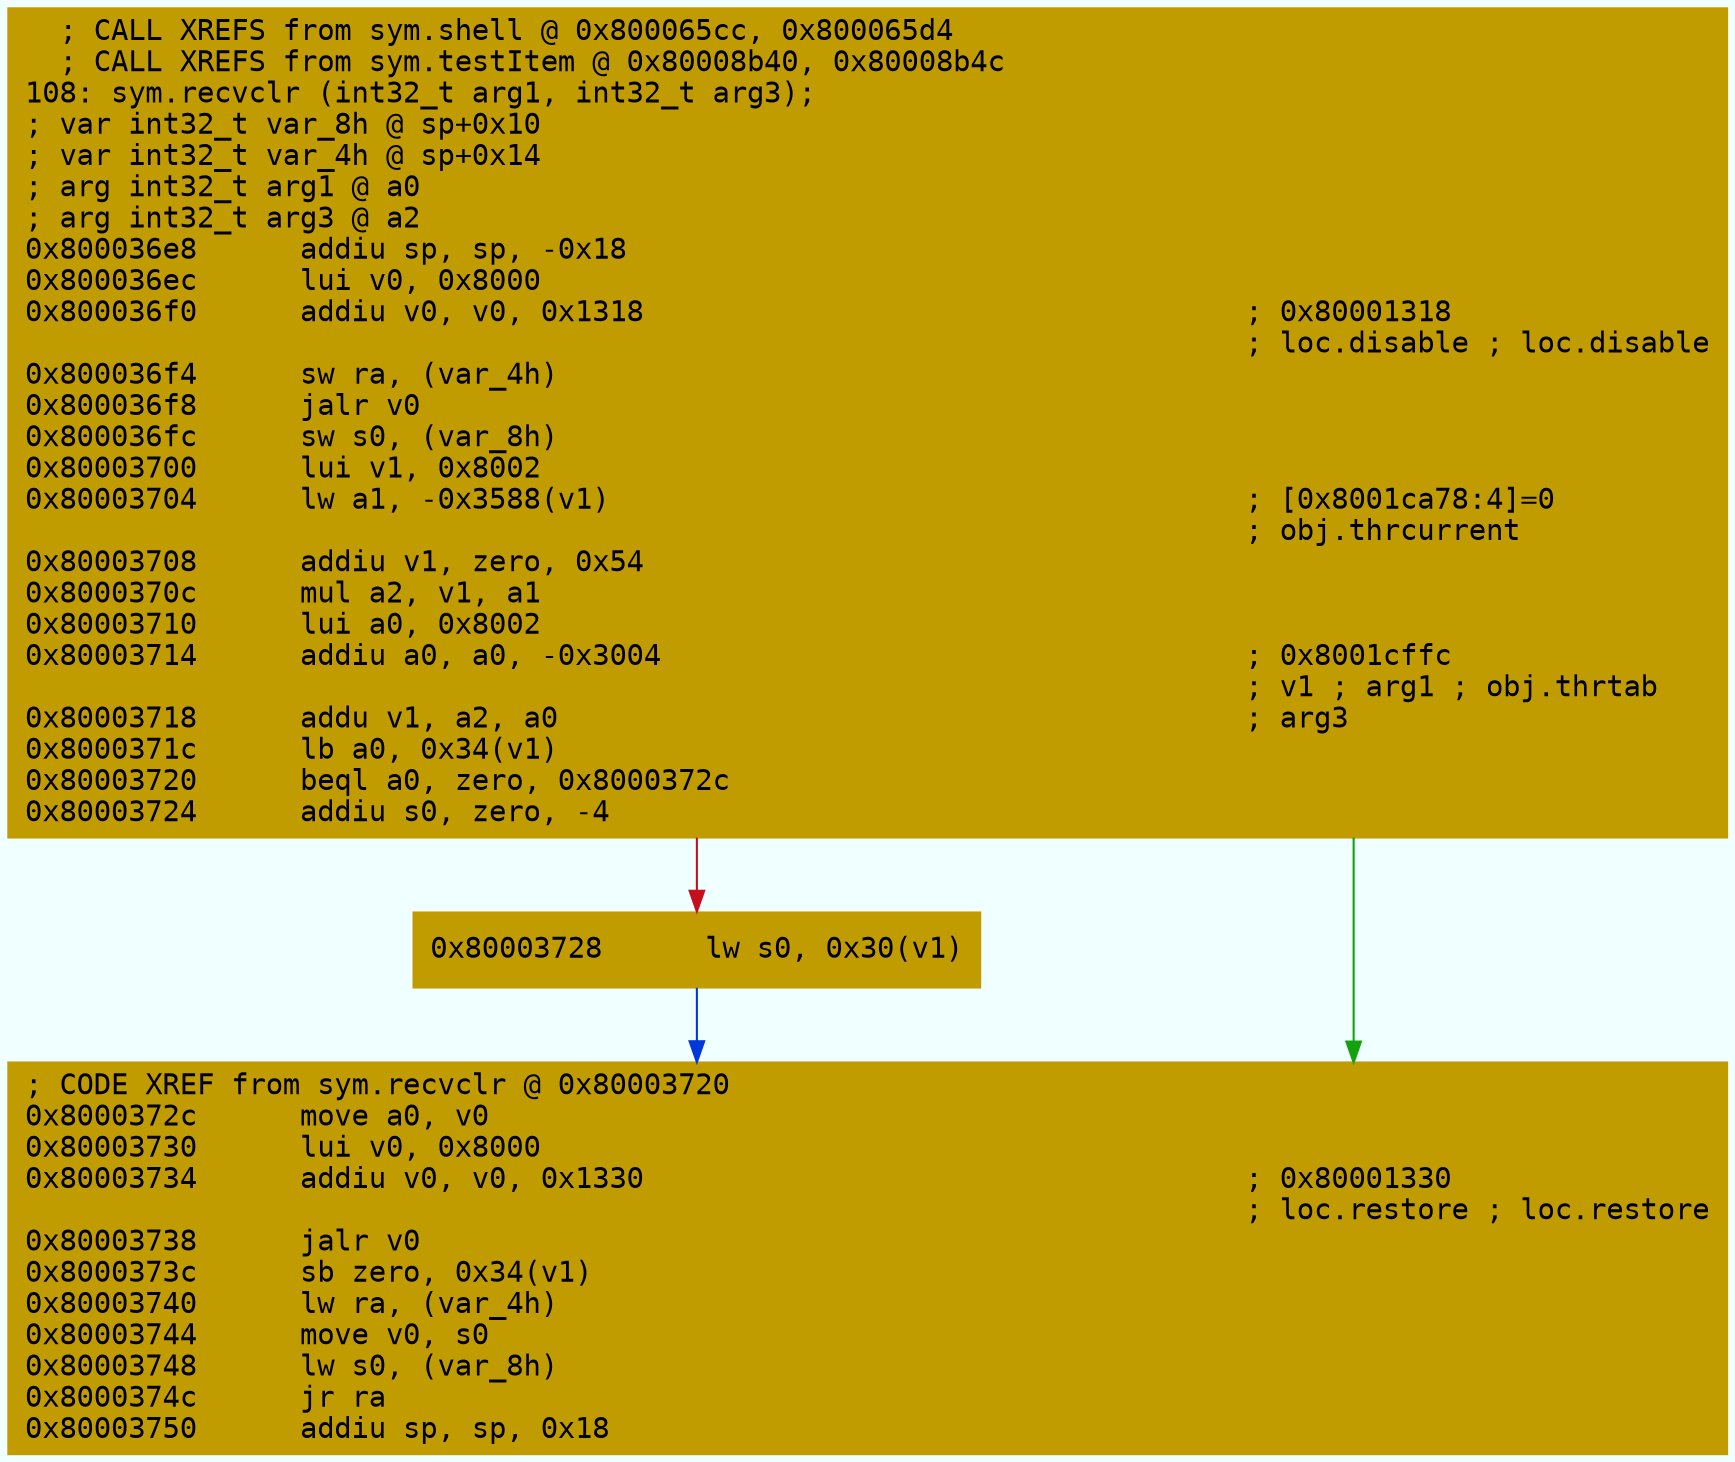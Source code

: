 digraph code {
	graph [bgcolor=azure fontsize=8 fontname="Courier" splines="ortho"];
	node [fillcolor=gray style=filled shape=box];
	edge [arrowhead="normal"];
	"0x800036e8" [URL="sym.recvclr/0x800036e8", fillcolor="#c19c00",color="#c19c00", fontname="Courier",label="  ; CALL XREFS from sym.shell @ 0x800065cc, 0x800065d4\l  ; CALL XREFS from sym.testItem @ 0x80008b40, 0x80008b4c\l108: sym.recvclr (int32_t arg1, int32_t arg3);\l; var int32_t var_8h @ sp+0x10\l; var int32_t var_4h @ sp+0x14\l; arg int32_t arg1 @ a0\l; arg int32_t arg3 @ a2\l0x800036e8      addiu sp, sp, -0x18\l0x800036ec      lui v0, 0x8000\l0x800036f0      addiu v0, v0, 0x1318                                   ; 0x80001318\l                                                                       ; loc.disable ; loc.disable\l0x800036f4      sw ra, (var_4h)\l0x800036f8      jalr v0\l0x800036fc      sw s0, (var_8h)\l0x80003700      lui v1, 0x8002\l0x80003704      lw a1, -0x3588(v1)                                     ; [0x8001ca78:4]=0\l                                                                       ; obj.thrcurrent\l0x80003708      addiu v1, zero, 0x54\l0x8000370c      mul a2, v1, a1\l0x80003710      lui a0, 0x8002\l0x80003714      addiu a0, a0, -0x3004                                  ; 0x8001cffc\l                                                                       ; v1 ; arg1 ; obj.thrtab\l0x80003718      addu v1, a2, a0                                        ; arg3\l0x8000371c      lb a0, 0x34(v1)\l0x80003720      beql a0, zero, 0x8000372c\l0x80003724      addiu s0, zero, -4\l"]
	"0x80003728" [URL="sym.recvclr/0x80003728", fillcolor="#c19c00",color="#c19c00", fontname="Courier",label="0x80003728      lw s0, 0x30(v1)\l"]
	"0x8000372c" [URL="sym.recvclr/0x8000372c", fillcolor="#c19c00",color="#c19c00", fontname="Courier",label="; CODE XREF from sym.recvclr @ 0x80003720\l0x8000372c      move a0, v0\l0x80003730      lui v0, 0x8000\l0x80003734      addiu v0, v0, 0x1330                                   ; 0x80001330\l                                                                       ; loc.restore ; loc.restore\l0x80003738      jalr v0\l0x8000373c      sb zero, 0x34(v1)\l0x80003740      lw ra, (var_4h)\l0x80003744      move v0, s0\l0x80003748      lw s0, (var_8h)\l0x8000374c      jr ra\l0x80003750      addiu sp, sp, 0x18\l"]
        "0x800036e8" -> "0x8000372c" [color="#13a10e"];
        "0x800036e8" -> "0x80003728" [color="#c50f1f"];
        "0x80003728" -> "0x8000372c" [color="#0037da"];
}
